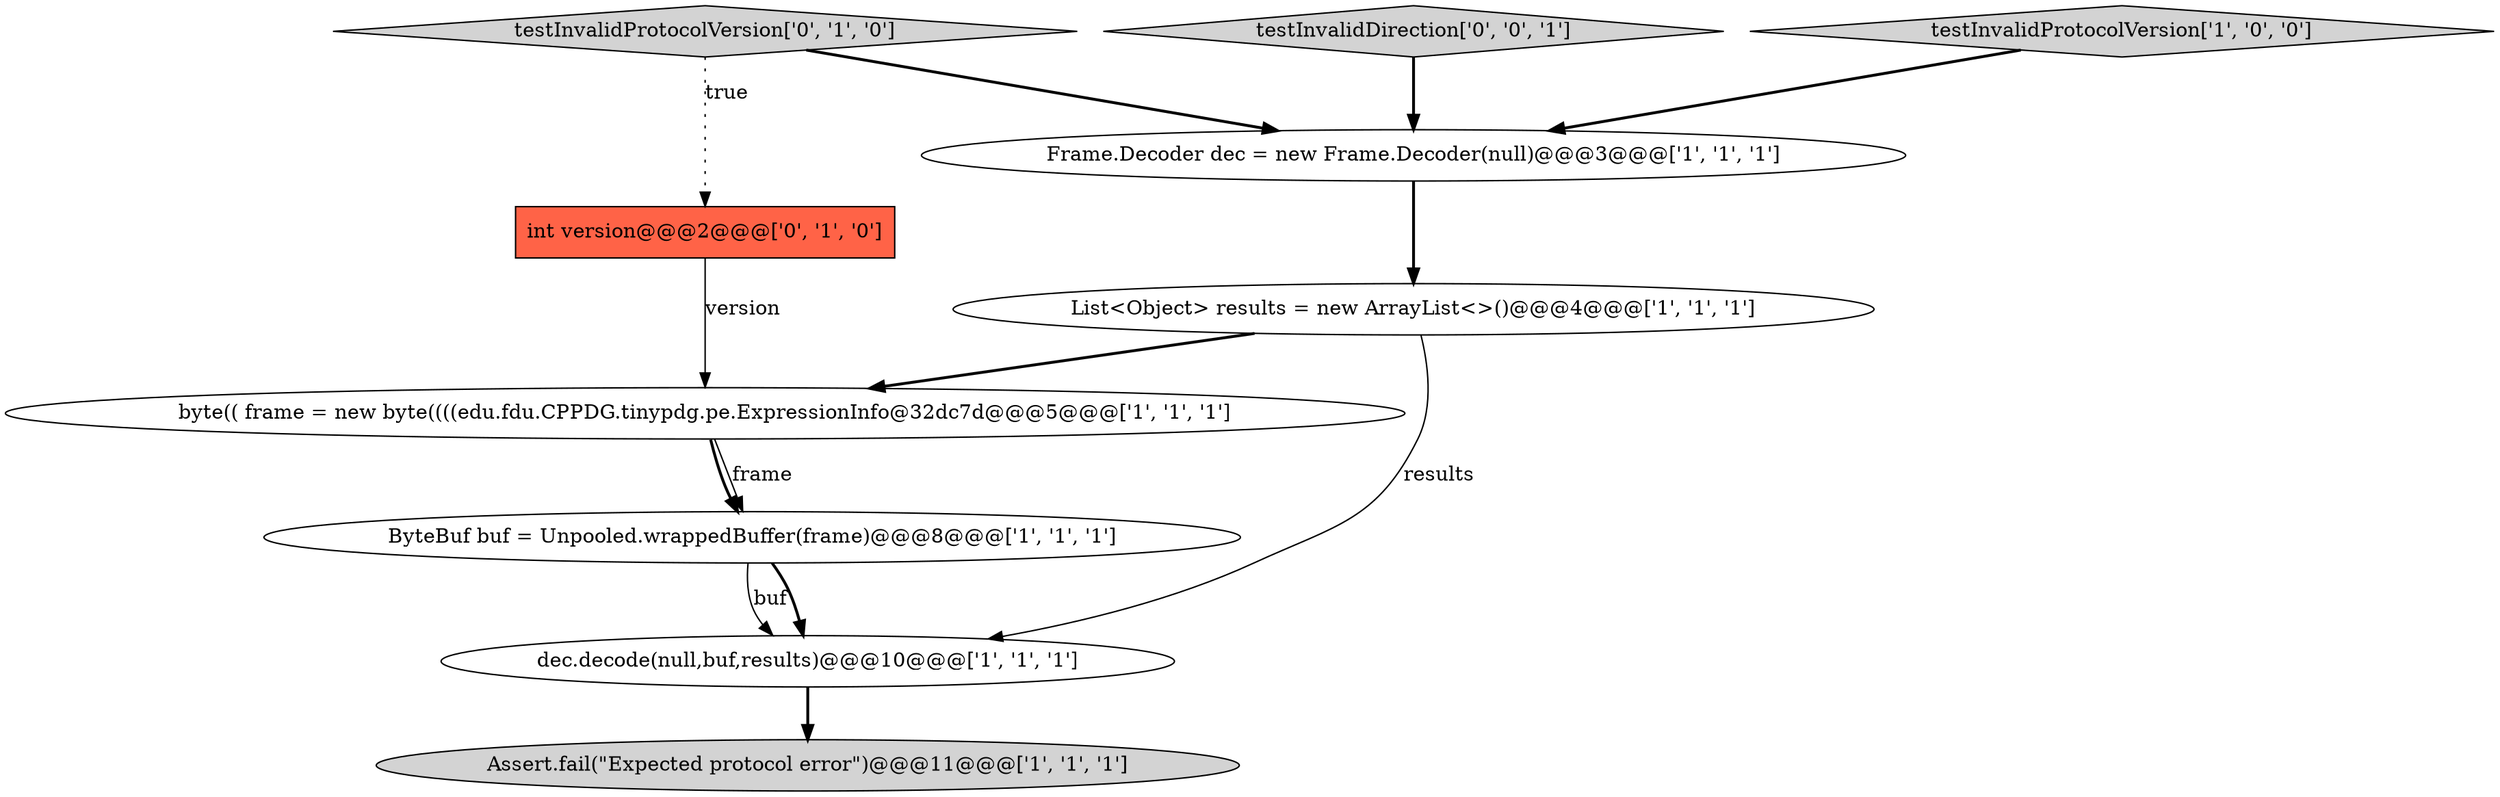 digraph {
6 [style = filled, label = "List<Object> results = new ArrayList<>()@@@4@@@['1', '1', '1']", fillcolor = white, shape = ellipse image = "AAA0AAABBB1BBB"];
3 [style = filled, label = "dec.decode(null,buf,results)@@@10@@@['1', '1', '1']", fillcolor = white, shape = ellipse image = "AAA0AAABBB1BBB"];
4 [style = filled, label = "Assert.fail(\"Expected protocol error\")@@@11@@@['1', '1', '1']", fillcolor = lightgray, shape = ellipse image = "AAA0AAABBB1BBB"];
2 [style = filled, label = "byte(( frame = new byte((((edu.fdu.CPPDG.tinypdg.pe.ExpressionInfo@32dc7d@@@5@@@['1', '1', '1']", fillcolor = white, shape = ellipse image = "AAA0AAABBB1BBB"];
7 [style = filled, label = "testInvalidProtocolVersion['0', '1', '0']", fillcolor = lightgray, shape = diamond image = "AAA0AAABBB2BBB"];
9 [style = filled, label = "testInvalidDirection['0', '0', '1']", fillcolor = lightgray, shape = diamond image = "AAA0AAABBB3BBB"];
0 [style = filled, label = "ByteBuf buf = Unpooled.wrappedBuffer(frame)@@@8@@@['1', '1', '1']", fillcolor = white, shape = ellipse image = "AAA0AAABBB1BBB"];
5 [style = filled, label = "testInvalidProtocolVersion['1', '0', '0']", fillcolor = lightgray, shape = diamond image = "AAA0AAABBB1BBB"];
8 [style = filled, label = "int version@@@2@@@['0', '1', '0']", fillcolor = tomato, shape = box image = "AAA1AAABBB2BBB"];
1 [style = filled, label = "Frame.Decoder dec = new Frame.Decoder(null)@@@3@@@['1', '1', '1']", fillcolor = white, shape = ellipse image = "AAA0AAABBB1BBB"];
2->0 [style = bold, label=""];
7->1 [style = bold, label=""];
6->3 [style = solid, label="results"];
0->3 [style = solid, label="buf"];
0->3 [style = bold, label=""];
9->1 [style = bold, label=""];
1->6 [style = bold, label=""];
8->2 [style = solid, label="version"];
3->4 [style = bold, label=""];
6->2 [style = bold, label=""];
2->0 [style = solid, label="frame"];
7->8 [style = dotted, label="true"];
5->1 [style = bold, label=""];
}
